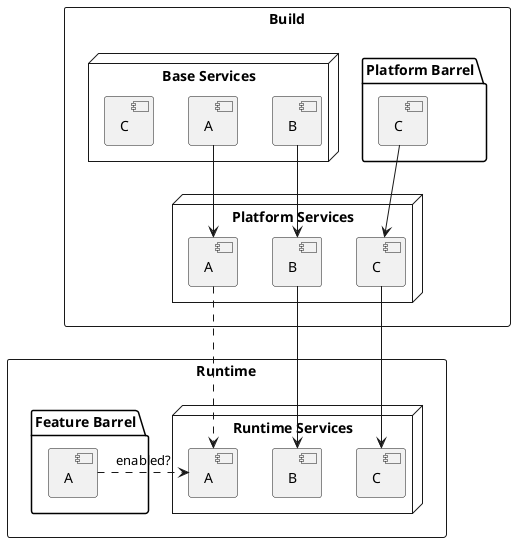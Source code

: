 @startuml service-composition
rectangle Build {

  node "Platform Services" as services {
    [A]
    [B]
    [C]
  }

  package "Platform Barrel" as platform {
    [C] as platformC
  }

  node "Base Services" as base {
    [A] as baseA
    [B] as baseB
    [C] as baseC
  }
}

rectangle Runtime {

  node "Runtime Services" as runtime {
    [A] as runtimeA
    [B] as runtimeB
    [C] as runtimeC
  }

  package "Feature Barrel" as feature {
    [A] as featureA
  }
}

baseA --> A
baseB --> B
platformC --> C

C --> runtimeC
B --> runtimeB
A .> runtimeA
featureA .> runtimeA : enabled?
@enduml